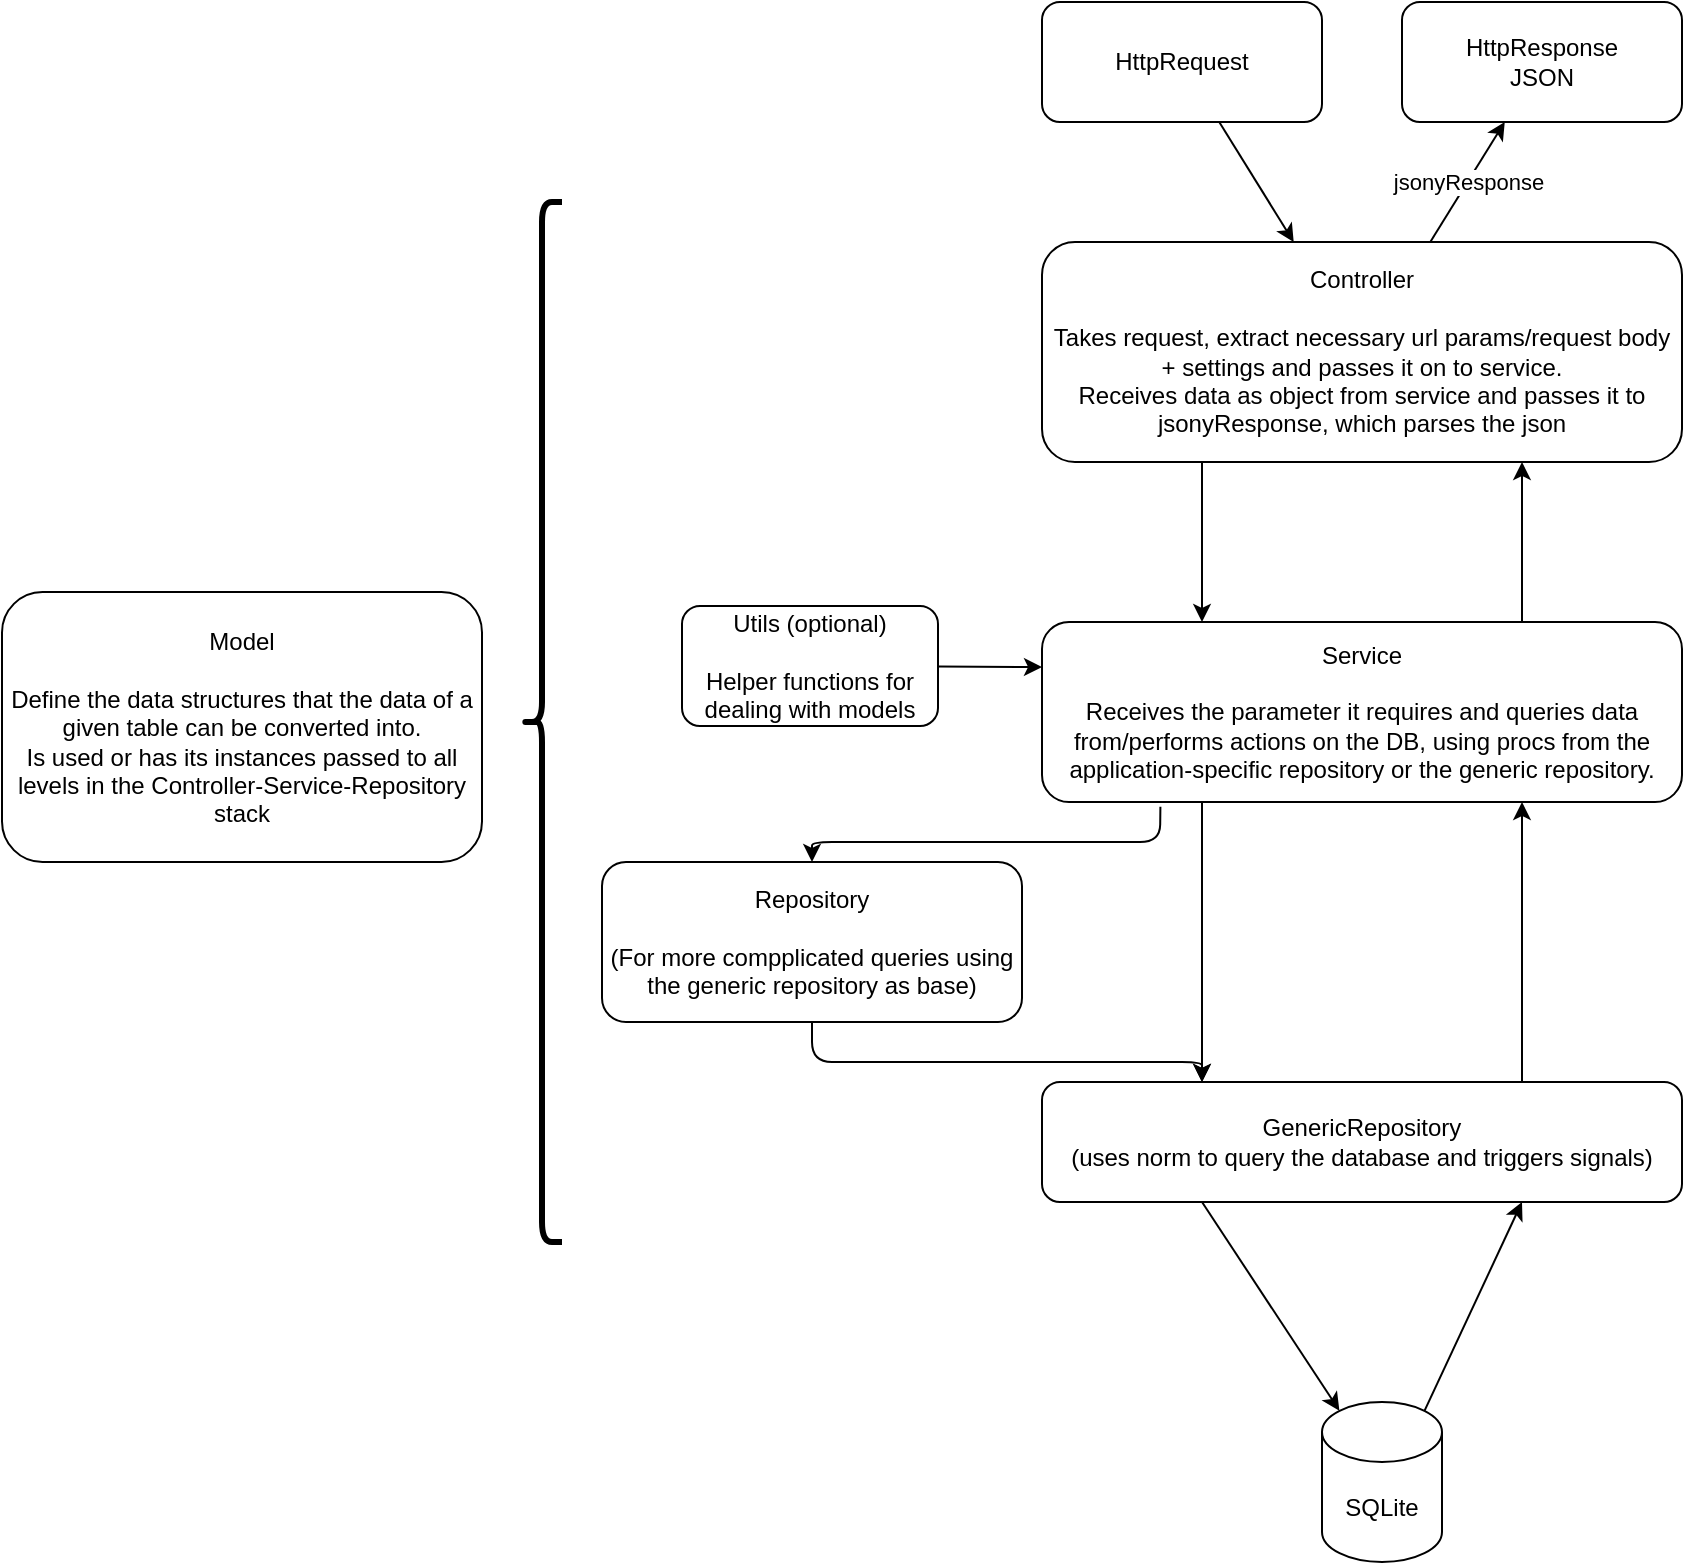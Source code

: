 <mxfile>
    <diagram id="65-hci4jrc_aQn1XimkI" name="Page-1">
        <mxGraphModel dx="1925" dy="789" grid="1" gridSize="10" guides="1" tooltips="1" connect="1" arrows="1" fold="1" page="1" pageScale="1" pageWidth="827" pageHeight="1169" background="none" math="0" shadow="0">
            <root>
                <mxCell id="0"/>
                <mxCell id="1" parent="0"/>
                <mxCell id="9" value="" style="edgeStyle=none;html=1;" edge="1" parent="1" source="2" target="4">
                    <mxGeometry relative="1" as="geometry"/>
                </mxCell>
                <mxCell id="2" value="HttpRequest" style="rounded=1;whiteSpace=wrap;html=1;" vertex="1" parent="1">
                    <mxGeometry x="510" y="40" width="140" height="60" as="geometry"/>
                </mxCell>
                <mxCell id="3" value="HttpResponse&lt;br&gt;JSON" style="rounded=1;whiteSpace=wrap;html=1;" vertex="1" parent="1">
                    <mxGeometry x="690" y="40" width="140" height="60" as="geometry"/>
                </mxCell>
                <mxCell id="10" value="jsonyResponse" style="edgeStyle=none;html=1;" edge="1" parent="1" source="4" target="3">
                    <mxGeometry relative="1" as="geometry"/>
                </mxCell>
                <mxCell id="11" style="edgeStyle=none;html=1;exitX=0.25;exitY=1;exitDx=0;exitDy=0;entryX=0.25;entryY=0;entryDx=0;entryDy=0;" edge="1" parent="1" source="4" target="6">
                    <mxGeometry relative="1" as="geometry"/>
                </mxCell>
                <mxCell id="4" value="Controller&lt;br&gt;&lt;br&gt;Takes request, extract necessary url params/request body + settings and passes it on to service.&lt;br&gt;Receives data as object from service and passes it to jsonyResponse, which parses the json" style="rounded=1;whiteSpace=wrap;html=1;" vertex="1" parent="1">
                    <mxGeometry x="510" y="160" width="320" height="110" as="geometry"/>
                </mxCell>
                <mxCell id="13" style="edgeStyle=none;html=1;exitX=0.185;exitY=1.027;exitDx=0;exitDy=0;entryX=0.5;entryY=0;entryDx=0;entryDy=0;exitPerimeter=0;" edge="1" parent="1" source="6" target="8">
                    <mxGeometry relative="1" as="geometry">
                        <Array as="points">
                            <mxPoint x="569" y="460"/>
                            <mxPoint x="395" y="460"/>
                        </Array>
                    </mxGeometry>
                </mxCell>
                <mxCell id="15" style="edgeStyle=none;html=1;exitX=0.25;exitY=1;exitDx=0;exitDy=0;" edge="1" parent="1" source="6">
                    <mxGeometry relative="1" as="geometry">
                        <mxPoint x="590" y="580" as="targetPoint"/>
                    </mxGeometry>
                </mxCell>
                <mxCell id="19" style="edgeStyle=none;html=1;exitX=0.75;exitY=0;exitDx=0;exitDy=0;entryX=0.75;entryY=1;entryDx=0;entryDy=0;" edge="1" parent="1" source="6" target="4">
                    <mxGeometry relative="1" as="geometry"/>
                </mxCell>
                <mxCell id="6" value="Service&lt;br&gt;&lt;br&gt;Receives the parameter it requires and queries data from/performs actions on the DB, using procs from the application-specific repository or the generic repository." style="rounded=1;whiteSpace=wrap;html=1;" vertex="1" parent="1">
                    <mxGeometry x="510" y="350" width="320" height="90" as="geometry"/>
                </mxCell>
                <mxCell id="16" style="edgeStyle=none;html=1;exitX=0.75;exitY=0;exitDx=0;exitDy=0;entryX=0.75;entryY=1;entryDx=0;entryDy=0;" edge="1" parent="1" source="7" target="6">
                    <mxGeometry relative="1" as="geometry"/>
                </mxCell>
                <mxCell id="20" style="edgeStyle=none;html=1;exitX=0.25;exitY=1;exitDx=0;exitDy=0;entryX=0.145;entryY=0;entryDx=0;entryDy=4.35;entryPerimeter=0;" edge="1" parent="1" source="7" target="17">
                    <mxGeometry relative="1" as="geometry"/>
                </mxCell>
                <mxCell id="7" value="GenericRepository&lt;br&gt;(uses norm to query the database and triggers signals)" style="rounded=1;whiteSpace=wrap;html=1;" vertex="1" parent="1">
                    <mxGeometry x="510" y="580" width="320" height="60" as="geometry"/>
                </mxCell>
                <mxCell id="14" style="edgeStyle=none;html=1;exitX=0.5;exitY=1;exitDx=0;exitDy=0;entryX=0.25;entryY=0;entryDx=0;entryDy=0;" edge="1" parent="1" source="8" target="7">
                    <mxGeometry relative="1" as="geometry">
                        <Array as="points">
                            <mxPoint x="395" y="570"/>
                            <mxPoint x="590" y="570"/>
                        </Array>
                    </mxGeometry>
                </mxCell>
                <mxCell id="8" value="Repository&lt;br&gt;&lt;br&gt;(For more compplicated queries using the generic repository as base)" style="rounded=1;whiteSpace=wrap;html=1;" vertex="1" parent="1">
                    <mxGeometry x="290" y="470" width="210" height="80" as="geometry"/>
                </mxCell>
                <mxCell id="21" style="edgeStyle=none;html=1;exitX=0.855;exitY=0;exitDx=0;exitDy=4.35;exitPerimeter=0;entryX=0.75;entryY=1;entryDx=0;entryDy=0;" edge="1" parent="1" source="17" target="7">
                    <mxGeometry relative="1" as="geometry"/>
                </mxCell>
                <mxCell id="17" value="SQLite" style="shape=cylinder3;whiteSpace=wrap;html=1;boundedLbl=1;backgroundOutline=1;size=15;" vertex="1" parent="1">
                    <mxGeometry x="650" y="740" width="60" height="80" as="geometry"/>
                </mxCell>
                <mxCell id="30" style="edgeStyle=none;html=1;entryX=0;entryY=0.25;entryDx=0;entryDy=0;" edge="1" parent="1" source="27" target="6">
                    <mxGeometry relative="1" as="geometry"/>
                </mxCell>
                <mxCell id="27" value="Utils (optional)&lt;br&gt;&lt;br&gt;Helper functions for dealing with models" style="rounded=1;whiteSpace=wrap;html=1;" vertex="1" parent="1">
                    <mxGeometry x="330" y="342" width="128" height="60" as="geometry"/>
                </mxCell>
                <mxCell id="28" value="Model&lt;br&gt;&lt;br&gt;Define the data structures that the data of a given table can be converted into.&lt;br&gt;Is used or has its instances passed to all levels in the Controller-Service-Repository stack" style="rounded=1;whiteSpace=wrap;html=1;" vertex="1" parent="1">
                    <mxGeometry x="-10" y="335" width="240" height="135" as="geometry"/>
                </mxCell>
                <mxCell id="34" value="" style="shape=curlyBracket;whiteSpace=wrap;html=1;rounded=1;strokeWidth=3;" vertex="1" parent="1">
                    <mxGeometry x="250" y="140" width="20" height="520" as="geometry"/>
                </mxCell>
            </root>
        </mxGraphModel>
    </diagram>
</mxfile>